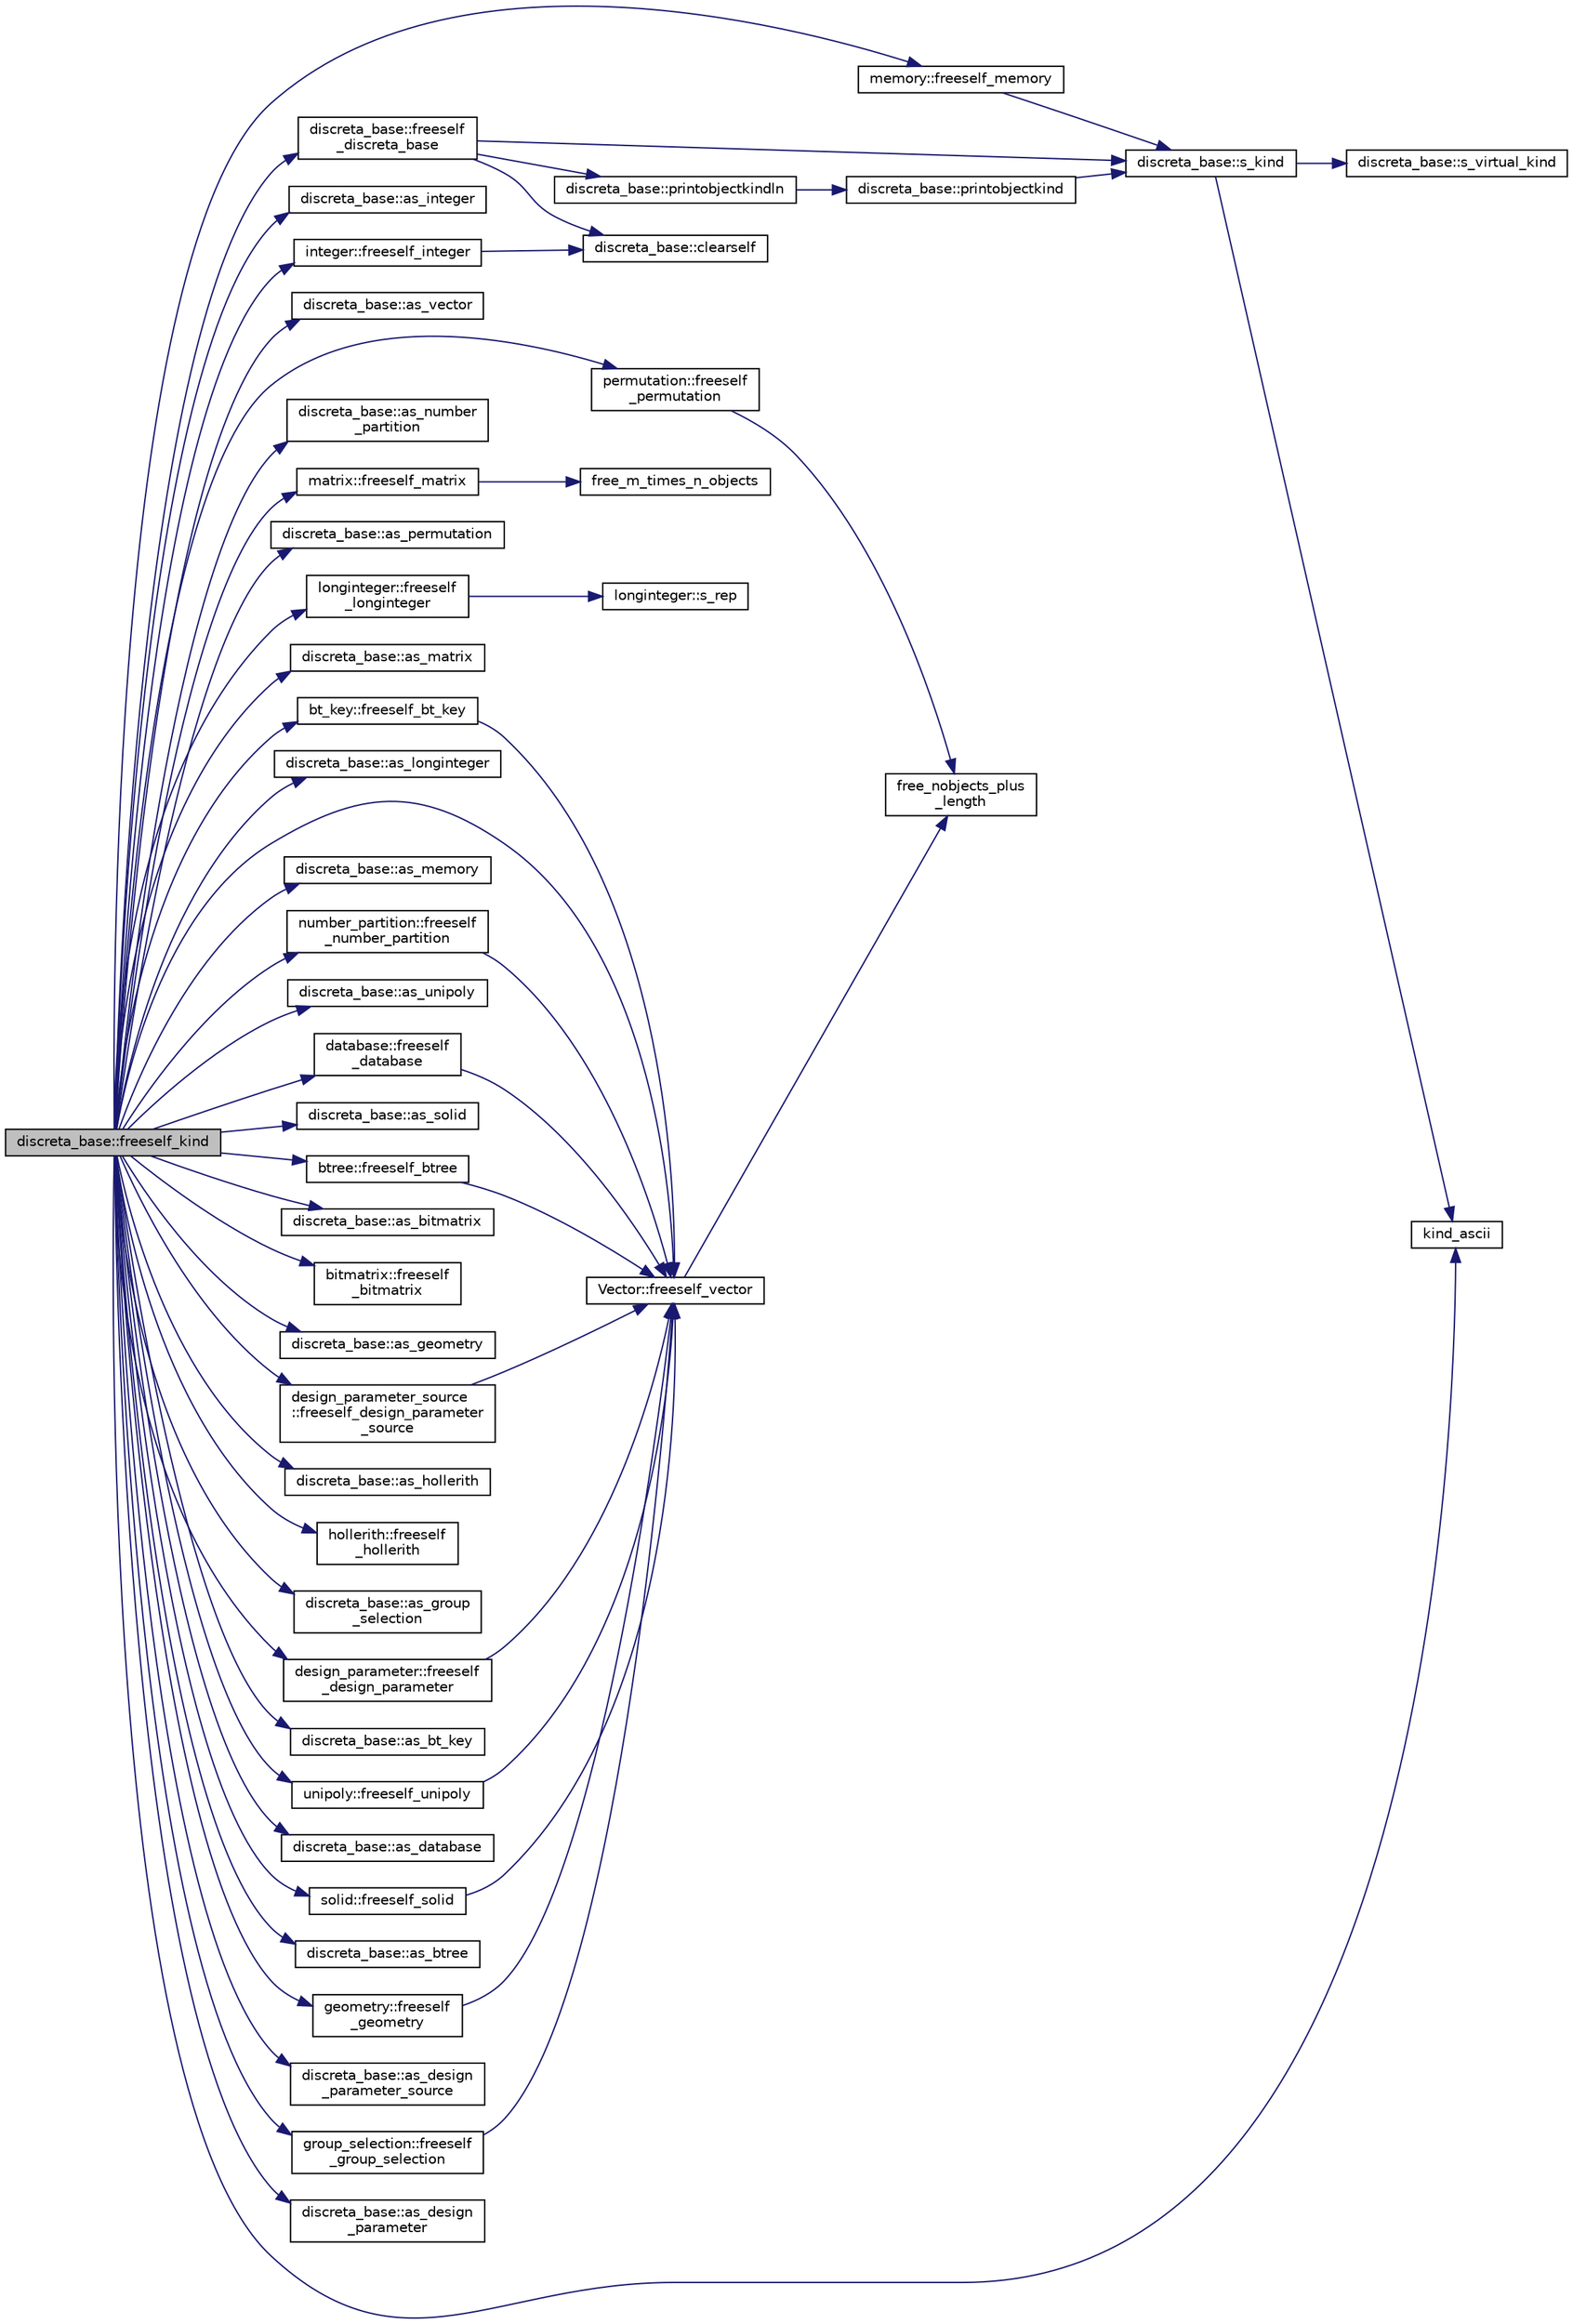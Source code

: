 digraph "discreta_base::freeself_kind"
{
  edge [fontname="Helvetica",fontsize="10",labelfontname="Helvetica",labelfontsize="10"];
  node [fontname="Helvetica",fontsize="10",shape=record];
  rankdir="LR";
  Node12815 [label="discreta_base::freeself_kind",height=0.2,width=0.4,color="black", fillcolor="grey75", style="filled", fontcolor="black"];
  Node12815 -> Node12816 [color="midnightblue",fontsize="10",style="solid",fontname="Helvetica"];
  Node12816 [label="discreta_base::freeself\l_discreta_base",height=0.2,width=0.4,color="black", fillcolor="white", style="filled",URL="$d7/d71/classdiscreta__base.html#a8b1ec2cee4566034441e066dc2c027db"];
  Node12816 -> Node12817 [color="midnightblue",fontsize="10",style="solid",fontname="Helvetica"];
  Node12817 [label="discreta_base::s_kind",height=0.2,width=0.4,color="black", fillcolor="white", style="filled",URL="$d7/d71/classdiscreta__base.html#a8a830025c74adbbc3362418a7c2ba157"];
  Node12817 -> Node12818 [color="midnightblue",fontsize="10",style="solid",fontname="Helvetica"];
  Node12818 [label="discreta_base::s_virtual_kind",height=0.2,width=0.4,color="black", fillcolor="white", style="filled",URL="$d7/d71/classdiscreta__base.html#a52778a6d6943a468be083d0785d418fb"];
  Node12817 -> Node12819 [color="midnightblue",fontsize="10",style="solid",fontname="Helvetica"];
  Node12819 [label="kind_ascii",height=0.2,width=0.4,color="black", fillcolor="white", style="filled",URL="$d9/d60/discreta_8h.html#ad0ce825a9f29bc6cec27e1b64cfe27bf"];
  Node12816 -> Node12820 [color="midnightblue",fontsize="10",style="solid",fontname="Helvetica"];
  Node12820 [label="discreta_base::printobjectkindln",height=0.2,width=0.4,color="black", fillcolor="white", style="filled",URL="$d7/d71/classdiscreta__base.html#a677ccc8f392ebedde05e453f8cf59559"];
  Node12820 -> Node12821 [color="midnightblue",fontsize="10",style="solid",fontname="Helvetica"];
  Node12821 [label="discreta_base::printobjectkind",height=0.2,width=0.4,color="black", fillcolor="white", style="filled",URL="$d7/d71/classdiscreta__base.html#aa75a1314aa706909b029664944904231"];
  Node12821 -> Node12817 [color="midnightblue",fontsize="10",style="solid",fontname="Helvetica"];
  Node12816 -> Node12822 [color="midnightblue",fontsize="10",style="solid",fontname="Helvetica"];
  Node12822 [label="discreta_base::clearself",height=0.2,width=0.4,color="black", fillcolor="white", style="filled",URL="$d7/d71/classdiscreta__base.html#acc3985eac311491ab6ea3e409cffd3c4"];
  Node12815 -> Node12823 [color="midnightblue",fontsize="10",style="solid",fontname="Helvetica"];
  Node12823 [label="discreta_base::as_integer",height=0.2,width=0.4,color="black", fillcolor="white", style="filled",URL="$d7/d71/classdiscreta__base.html#a00d7691eaf874fd283d942692fe8dd26"];
  Node12815 -> Node12824 [color="midnightblue",fontsize="10",style="solid",fontname="Helvetica"];
  Node12824 [label="integer::freeself_integer",height=0.2,width=0.4,color="black", fillcolor="white", style="filled",URL="$d0/de5/classinteger.html#a02eb557612c9db1820dd75a77151edc0"];
  Node12824 -> Node12822 [color="midnightblue",fontsize="10",style="solid",fontname="Helvetica"];
  Node12815 -> Node12825 [color="midnightblue",fontsize="10",style="solid",fontname="Helvetica"];
  Node12825 [label="discreta_base::as_vector",height=0.2,width=0.4,color="black", fillcolor="white", style="filled",URL="$d7/d71/classdiscreta__base.html#a7bdd6cae39c380b128ee9e17e42cf020"];
  Node12815 -> Node12826 [color="midnightblue",fontsize="10",style="solid",fontname="Helvetica"];
  Node12826 [label="Vector::freeself_vector",height=0.2,width=0.4,color="black", fillcolor="white", style="filled",URL="$d5/db2/class_vector.html#ad55c58937ca8fb342247a2c0fb572d20"];
  Node12826 -> Node12827 [color="midnightblue",fontsize="10",style="solid",fontname="Helvetica"];
  Node12827 [label="free_nobjects_plus\l_length",height=0.2,width=0.4,color="black", fillcolor="white", style="filled",URL="$d9/d60/discreta_8h.html#a9fe9986097b58d1ade2867be95632efb"];
  Node12815 -> Node12828 [color="midnightblue",fontsize="10",style="solid",fontname="Helvetica"];
  Node12828 [label="discreta_base::as_number\l_partition",height=0.2,width=0.4,color="black", fillcolor="white", style="filled",URL="$d7/d71/classdiscreta__base.html#a307aa09de0e925d46697707968ffab00"];
  Node12815 -> Node12829 [color="midnightblue",fontsize="10",style="solid",fontname="Helvetica"];
  Node12829 [label="number_partition::freeself\l_number_partition",height=0.2,width=0.4,color="black", fillcolor="white", style="filled",URL="$df/d50/classnumber__partition.html#aa74111c1c8cd218b654e7b7c1ca42eb5"];
  Node12829 -> Node12826 [color="midnightblue",fontsize="10",style="solid",fontname="Helvetica"];
  Node12815 -> Node12830 [color="midnightblue",fontsize="10",style="solid",fontname="Helvetica"];
  Node12830 [label="discreta_base::as_permutation",height=0.2,width=0.4,color="black", fillcolor="white", style="filled",URL="$d7/d71/classdiscreta__base.html#aa4e72f36a82984239b12ae831e131098"];
  Node12815 -> Node12831 [color="midnightblue",fontsize="10",style="solid",fontname="Helvetica"];
  Node12831 [label="permutation::freeself\l_permutation",height=0.2,width=0.4,color="black", fillcolor="white", style="filled",URL="$d0/d08/classpermutation.html#a1f86343fa765d71c976d79e5ce372c12"];
  Node12831 -> Node12827 [color="midnightblue",fontsize="10",style="solid",fontname="Helvetica"];
  Node12815 -> Node12832 [color="midnightblue",fontsize="10",style="solid",fontname="Helvetica"];
  Node12832 [label="discreta_base::as_matrix",height=0.2,width=0.4,color="black", fillcolor="white", style="filled",URL="$d7/d71/classdiscreta__base.html#ae4d7f56d917a4707b838fbffde6467ff"];
  Node12815 -> Node12833 [color="midnightblue",fontsize="10",style="solid",fontname="Helvetica"];
  Node12833 [label="matrix::freeself_matrix",height=0.2,width=0.4,color="black", fillcolor="white", style="filled",URL="$d1/d8d/classmatrix.html#ab47d61820499f35c15bf82fb6a3b9bd1"];
  Node12833 -> Node12834 [color="midnightblue",fontsize="10",style="solid",fontname="Helvetica"];
  Node12834 [label="free_m_times_n_objects",height=0.2,width=0.4,color="black", fillcolor="white", style="filled",URL="$d9/d60/discreta_8h.html#a5a672671f49ca4a2855b0a601f612aef"];
  Node12815 -> Node12835 [color="midnightblue",fontsize="10",style="solid",fontname="Helvetica"];
  Node12835 [label="discreta_base::as_longinteger",height=0.2,width=0.4,color="black", fillcolor="white", style="filled",URL="$d7/d71/classdiscreta__base.html#a20a094639eb711b10c8694c51937f7cd"];
  Node12815 -> Node12836 [color="midnightblue",fontsize="10",style="solid",fontname="Helvetica"];
  Node12836 [label="longinteger::freeself\l_longinteger",height=0.2,width=0.4,color="black", fillcolor="white", style="filled",URL="$d3/d71/classlonginteger.html#a82006f4b7c6bf897de0387497e16c219"];
  Node12836 -> Node12837 [color="midnightblue",fontsize="10",style="solid",fontname="Helvetica"];
  Node12837 [label="longinteger::s_rep",height=0.2,width=0.4,color="black", fillcolor="white", style="filled",URL="$d3/d71/classlonginteger.html#ad1ec809a79c42ffe63d6c9e6dd46bff5"];
  Node12815 -> Node12838 [color="midnightblue",fontsize="10",style="solid",fontname="Helvetica"];
  Node12838 [label="discreta_base::as_memory",height=0.2,width=0.4,color="black", fillcolor="white", style="filled",URL="$d7/d71/classdiscreta__base.html#ad94b2d7dce0cd4fa22db57f6e79c4bd2"];
  Node12815 -> Node12839 [color="midnightblue",fontsize="10",style="solid",fontname="Helvetica"];
  Node12839 [label="memory::freeself_memory",height=0.2,width=0.4,color="black", fillcolor="white", style="filled",URL="$d8/d99/classmemory.html#a19366f9105d79a0e818cc19255d7ef4f"];
  Node12839 -> Node12817 [color="midnightblue",fontsize="10",style="solid",fontname="Helvetica"];
  Node12815 -> Node12840 [color="midnightblue",fontsize="10",style="solid",fontname="Helvetica"];
  Node12840 [label="discreta_base::as_unipoly",height=0.2,width=0.4,color="black", fillcolor="white", style="filled",URL="$d7/d71/classdiscreta__base.html#ad50d8027f039fe5c2478cddb243adc9d"];
  Node12815 -> Node12841 [color="midnightblue",fontsize="10",style="solid",fontname="Helvetica"];
  Node12841 [label="unipoly::freeself_unipoly",height=0.2,width=0.4,color="black", fillcolor="white", style="filled",URL="$d1/d89/classunipoly.html#aad315db6c6adb555a0c63877aab7d27e"];
  Node12841 -> Node12826 [color="midnightblue",fontsize="10",style="solid",fontname="Helvetica"];
  Node12815 -> Node12842 [color="midnightblue",fontsize="10",style="solid",fontname="Helvetica"];
  Node12842 [label="discreta_base::as_solid",height=0.2,width=0.4,color="black", fillcolor="white", style="filled",URL="$d7/d71/classdiscreta__base.html#a1fc5f2b85ec97ab0a69dd64903c970a5"];
  Node12815 -> Node12843 [color="midnightblue",fontsize="10",style="solid",fontname="Helvetica"];
  Node12843 [label="solid::freeself_solid",height=0.2,width=0.4,color="black", fillcolor="white", style="filled",URL="$d8/def/classsolid.html#a84c2f0abd7b24b1cf2ccefa9c99567fe"];
  Node12843 -> Node12826 [color="midnightblue",fontsize="10",style="solid",fontname="Helvetica"];
  Node12815 -> Node12844 [color="midnightblue",fontsize="10",style="solid",fontname="Helvetica"];
  Node12844 [label="discreta_base::as_bitmatrix",height=0.2,width=0.4,color="black", fillcolor="white", style="filled",URL="$d7/d71/classdiscreta__base.html#a071ad54ea8ef6c9d1d15f532e5a76df6"];
  Node12815 -> Node12845 [color="midnightblue",fontsize="10",style="solid",fontname="Helvetica"];
  Node12845 [label="bitmatrix::freeself\l_bitmatrix",height=0.2,width=0.4,color="black", fillcolor="white", style="filled",URL="$de/dc8/classbitmatrix.html#a4b84eed56a244df63819eae6b7ba1eff"];
  Node12815 -> Node12846 [color="midnightblue",fontsize="10",style="solid",fontname="Helvetica"];
  Node12846 [label="discreta_base::as_geometry",height=0.2,width=0.4,color="black", fillcolor="white", style="filled",URL="$d7/d71/classdiscreta__base.html#a38fc7b4cdd830703e9d87354b79bc5c8"];
  Node12815 -> Node12847 [color="midnightblue",fontsize="10",style="solid",fontname="Helvetica"];
  Node12847 [label="geometry::freeself\l_geometry",height=0.2,width=0.4,color="black", fillcolor="white", style="filled",URL="$da/d44/classgeometry.html#a504b1b52d24b4ae00d9fd0b7838b57e6"];
  Node12847 -> Node12826 [color="midnightblue",fontsize="10",style="solid",fontname="Helvetica"];
  Node12815 -> Node12848 [color="midnightblue",fontsize="10",style="solid",fontname="Helvetica"];
  Node12848 [label="discreta_base::as_hollerith",height=0.2,width=0.4,color="black", fillcolor="white", style="filled",URL="$d7/d71/classdiscreta__base.html#a3e66f82711f314710107e2f29e589690"];
  Node12815 -> Node12849 [color="midnightblue",fontsize="10",style="solid",fontname="Helvetica"];
  Node12849 [label="hollerith::freeself\l_hollerith",height=0.2,width=0.4,color="black", fillcolor="white", style="filled",URL="$d8/d99/classhollerith.html#a240d1b30780c9e09323d0b3ad5e2d1f7"];
  Node12815 -> Node12850 [color="midnightblue",fontsize="10",style="solid",fontname="Helvetica"];
  Node12850 [label="discreta_base::as_group\l_selection",height=0.2,width=0.4,color="black", fillcolor="white", style="filled",URL="$d7/d71/classdiscreta__base.html#aae1bac4883c567718bef9fb610abbdc8"];
  Node12815 -> Node12851 [color="midnightblue",fontsize="10",style="solid",fontname="Helvetica"];
  Node12851 [label="group_selection::freeself\l_group_selection",height=0.2,width=0.4,color="black", fillcolor="white", style="filled",URL="$d6/db0/classgroup__selection.html#a778b1a466858bf7f90516eeba1795798"];
  Node12851 -> Node12826 [color="midnightblue",fontsize="10",style="solid",fontname="Helvetica"];
  Node12815 -> Node12852 [color="midnightblue",fontsize="10",style="solid",fontname="Helvetica"];
  Node12852 [label="discreta_base::as_bt_key",height=0.2,width=0.4,color="black", fillcolor="white", style="filled",URL="$d7/d71/classdiscreta__base.html#a2734c6e08dca17cf6588bd5064ec1b9f"];
  Node12815 -> Node12853 [color="midnightblue",fontsize="10",style="solid",fontname="Helvetica"];
  Node12853 [label="bt_key::freeself_bt_key",height=0.2,width=0.4,color="black", fillcolor="white", style="filled",URL="$d1/de5/classbt__key.html#aad1f5a9b943d3ae072f1d09a9bb126c6"];
  Node12853 -> Node12826 [color="midnightblue",fontsize="10",style="solid",fontname="Helvetica"];
  Node12815 -> Node12854 [color="midnightblue",fontsize="10",style="solid",fontname="Helvetica"];
  Node12854 [label="discreta_base::as_database",height=0.2,width=0.4,color="black", fillcolor="white", style="filled",URL="$d7/d71/classdiscreta__base.html#ab055d39d58210a2b03ba3d33703b09a9"];
  Node12815 -> Node12855 [color="midnightblue",fontsize="10",style="solid",fontname="Helvetica"];
  Node12855 [label="database::freeself\l_database",height=0.2,width=0.4,color="black", fillcolor="white", style="filled",URL="$db/d72/classdatabase.html#a4dc263211f9b364e4fa733c8cf53e066"];
  Node12855 -> Node12826 [color="midnightblue",fontsize="10",style="solid",fontname="Helvetica"];
  Node12815 -> Node12856 [color="midnightblue",fontsize="10",style="solid",fontname="Helvetica"];
  Node12856 [label="discreta_base::as_btree",height=0.2,width=0.4,color="black", fillcolor="white", style="filled",URL="$d7/d71/classdiscreta__base.html#a78e76674cef2ec113c17989c11288778"];
  Node12815 -> Node12857 [color="midnightblue",fontsize="10",style="solid",fontname="Helvetica"];
  Node12857 [label="btree::freeself_btree",height=0.2,width=0.4,color="black", fillcolor="white", style="filled",URL="$dd/db0/classbtree.html#af866a69c5f887781efdcd491d71f2c28"];
  Node12857 -> Node12826 [color="midnightblue",fontsize="10",style="solid",fontname="Helvetica"];
  Node12815 -> Node12858 [color="midnightblue",fontsize="10",style="solid",fontname="Helvetica"];
  Node12858 [label="discreta_base::as_design\l_parameter_source",height=0.2,width=0.4,color="black", fillcolor="white", style="filled",URL="$d7/d71/classdiscreta__base.html#a59cbf837c6582ded5bc586265d13d81a"];
  Node12815 -> Node12859 [color="midnightblue",fontsize="10",style="solid",fontname="Helvetica"];
  Node12859 [label="design_parameter_source\l::freeself_design_parameter\l_source",height=0.2,width=0.4,color="black", fillcolor="white", style="filled",URL="$df/d4b/classdesign__parameter__source.html#a61e751fbde5330ede70525d4953bbc79"];
  Node12859 -> Node12826 [color="midnightblue",fontsize="10",style="solid",fontname="Helvetica"];
  Node12815 -> Node12860 [color="midnightblue",fontsize="10",style="solid",fontname="Helvetica"];
  Node12860 [label="discreta_base::as_design\l_parameter",height=0.2,width=0.4,color="black", fillcolor="white", style="filled",URL="$d7/d71/classdiscreta__base.html#aab24ff38ea1c5471ab3de42e014d0f2a"];
  Node12815 -> Node12861 [color="midnightblue",fontsize="10",style="solid",fontname="Helvetica"];
  Node12861 [label="design_parameter::freeself\l_design_parameter",height=0.2,width=0.4,color="black", fillcolor="white", style="filled",URL="$da/d94/classdesign__parameter.html#a0e7274960527530080b673a9d9e53fed"];
  Node12861 -> Node12826 [color="midnightblue",fontsize="10",style="solid",fontname="Helvetica"];
  Node12815 -> Node12819 [color="midnightblue",fontsize="10",style="solid",fontname="Helvetica"];
}
